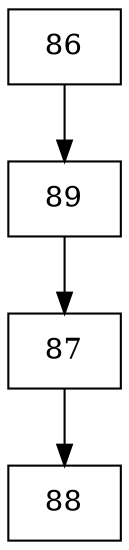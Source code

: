 digraph G {
  node [shape=record];
  node0 [label="{86}"];
  node0 -> node1;
  node1 [label="{89}"];
  node1 -> node2;
  node2 [label="{87}"];
  node2 -> node3;
  node3 [label="{88}"];
}
